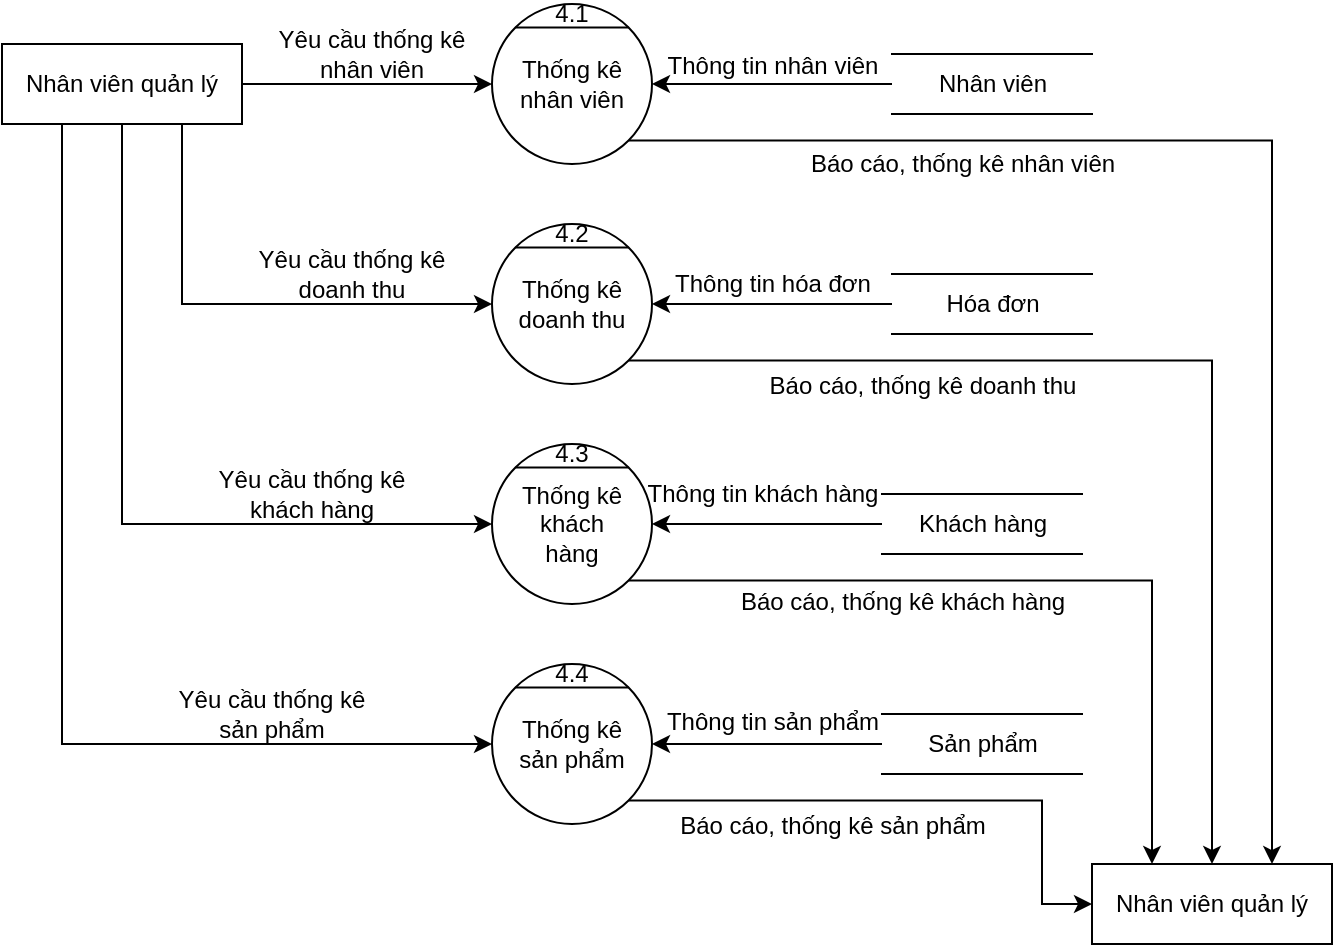 <mxfile version="20.6.2" type="device" pages="2"><diagram id="MKakf6a0jufoRHrlKpFg" name="(4.0) DFD_Level2"><mxGraphModel dx="2046" dy="1186" grid="1" gridSize="10" guides="1" tooltips="1" connect="1" arrows="1" fold="1" page="1" pageScale="1" pageWidth="850" pageHeight="1100" math="0" shadow="0"><root><mxCell id="0"/><mxCell id="1" parent="0"/><mxCell id="s8FZmRZI7eYVHc3JrAGL-25" style="edgeStyle=orthogonalEdgeStyle;rounded=0;orthogonalLoop=1;jettySize=auto;html=1;exitX=1;exitY=1;exitDx=0;exitDy=0;entryX=0.75;entryY=0;entryDx=0;entryDy=0;" parent="1" source="_Ij07bdVU9ppQO9U2j4d-1" target="s8FZmRZI7eYVHc3JrAGL-21" edge="1"><mxGeometry relative="1" as="geometry"/></mxCell><mxCell id="_Ij07bdVU9ppQO9U2j4d-1" value="" style="ellipse;whiteSpace=wrap;html=1;aspect=fixed;" parent="1" vertex="1"><mxGeometry x="345" y="410" width="80" height="80" as="geometry"/></mxCell><mxCell id="_Ij07bdVU9ppQO9U2j4d-2" value="" style="endArrow=none;html=1;rounded=0;exitX=0;exitY=0;exitDx=0;exitDy=0;entryX=1;entryY=0;entryDx=0;entryDy=0;" parent="1" source="_Ij07bdVU9ppQO9U2j4d-1" target="_Ij07bdVU9ppQO9U2j4d-1" edge="1"><mxGeometry width="50" height="50" relative="1" as="geometry"><mxPoint x="-33.284" y="431.716" as="sourcePoint"/><mxPoint x="23.284" y="431.716" as="targetPoint"/></mxGeometry></mxCell><mxCell id="_Ij07bdVU9ppQO9U2j4d-3" value="4.1" style="text;html=1;strokeColor=none;fillColor=none;align=center;verticalAlign=middle;whiteSpace=wrap;rounded=0;" parent="1" vertex="1"><mxGeometry x="375" y="410" width="20" height="10" as="geometry"/></mxCell><mxCell id="_Ij07bdVU9ppQO9U2j4d-4" value="Thống kê nhân viên" style="text;html=1;strokeColor=none;fillColor=none;align=center;verticalAlign=middle;whiteSpace=wrap;rounded=0;" parent="1" vertex="1"><mxGeometry x="355" y="435" width="60" height="30" as="geometry"/></mxCell><mxCell id="Dzcgf0srAx7zpXBM1H2P-6" style="edgeStyle=orthogonalEdgeStyle;rounded=0;orthogonalLoop=1;jettySize=auto;html=1;entryX=0;entryY=0.5;entryDx=0;entryDy=0;exitX=0.75;exitY=1;exitDx=0;exitDy=0;" parent="1" source="_Ij07bdVU9ppQO9U2j4d-5" target="Dzcgf0srAx7zpXBM1H2P-2" edge="1"><mxGeometry relative="1" as="geometry"><mxPoint x="160" y="490" as="sourcePoint"/><Array as="points"><mxPoint x="190" y="560"/></Array></mxGeometry></mxCell><mxCell id="s8FZmRZI7eYVHc3JrAGL-9" style="edgeStyle=orthogonalEdgeStyle;rounded=0;orthogonalLoop=1;jettySize=auto;html=1;exitX=0.5;exitY=1;exitDx=0;exitDy=0;entryX=0;entryY=0.5;entryDx=0;entryDy=0;" parent="1" source="_Ij07bdVU9ppQO9U2j4d-5" target="s8FZmRZI7eYVHc3JrAGL-5" edge="1"><mxGeometry relative="1" as="geometry"/></mxCell><mxCell id="s8FZmRZI7eYVHc3JrAGL-20" style="edgeStyle=orthogonalEdgeStyle;rounded=0;orthogonalLoop=1;jettySize=auto;html=1;exitX=0.25;exitY=1;exitDx=0;exitDy=0;entryX=0;entryY=0.5;entryDx=0;entryDy=0;" parent="1" source="_Ij07bdVU9ppQO9U2j4d-5" target="s8FZmRZI7eYVHc3JrAGL-11" edge="1"><mxGeometry relative="1" as="geometry"/></mxCell><mxCell id="_Ij07bdVU9ppQO9U2j4d-5" value="Nhân viên quản lý" style="rounded=0;whiteSpace=wrap;html=1;" parent="1" vertex="1"><mxGeometry x="100" y="430" width="120" height="40" as="geometry"/></mxCell><mxCell id="_Ij07bdVU9ppQO9U2j4d-22" value="" style="endArrow=classic;html=1;rounded=0;exitX=1;exitY=0.5;exitDx=0;exitDy=0;entryX=0;entryY=0.5;entryDx=0;entryDy=0;" parent="1" source="_Ij07bdVU9ppQO9U2j4d-5" target="_Ij07bdVU9ppQO9U2j4d-1" edge="1"><mxGeometry width="50" height="50" relative="1" as="geometry"><mxPoint x="490" y="520" as="sourcePoint"/><mxPoint x="540" y="470" as="targetPoint"/></mxGeometry></mxCell><mxCell id="_Ij07bdVU9ppQO9U2j4d-23" value="Yêu cầu thống kê nhân viên" style="text;html=1;strokeColor=none;fillColor=none;align=center;verticalAlign=middle;whiteSpace=wrap;rounded=0;" parent="1" vertex="1"><mxGeometry x="230" y="420" width="110" height="30" as="geometry"/></mxCell><mxCell id="_Ij07bdVU9ppQO9U2j4d-26" value="Sản phẩm" style="html=1;dashed=0;whitespace=wrap;shape=partialRectangle;right=0;left=0;" parent="1" vertex="1"><mxGeometry x="540" y="765" width="100" height="30" as="geometry"/></mxCell><mxCell id="_Ij07bdVU9ppQO9U2j4d-27" value="Hóa đơn" style="html=1;dashed=0;whitespace=wrap;shape=partialRectangle;right=0;left=0;" parent="1" vertex="1"><mxGeometry x="545" y="545" width="100" height="30" as="geometry"/></mxCell><mxCell id="_Ij07bdVU9ppQO9U2j4d-28" value="Nhân viên" style="html=1;dashed=0;whitespace=wrap;shape=partialRectangle;right=0;left=0;" parent="1" vertex="1"><mxGeometry x="545" y="435" width="100" height="30" as="geometry"/></mxCell><mxCell id="_Ij07bdVU9ppQO9U2j4d-29" value="Khách hàng" style="html=1;dashed=0;whitespace=wrap;shape=partialRectangle;right=0;left=0;" parent="1" vertex="1"><mxGeometry x="540" y="655" width="100" height="30" as="geometry"/></mxCell><mxCell id="_Ij07bdVU9ppQO9U2j4d-30" value="" style="endArrow=classic;html=1;rounded=0;exitX=0;exitY=0.5;exitDx=0;exitDy=0;entryX=1;entryY=0.5;entryDx=0;entryDy=0;" parent="1" source="_Ij07bdVU9ppQO9U2j4d-26" target="s8FZmRZI7eYVHc3JrAGL-11" edge="1"><mxGeometry width="50" height="50" relative="1" as="geometry"><mxPoint x="465" y="985" as="sourcePoint"/><mxPoint x="395" y="815" as="targetPoint"/></mxGeometry></mxCell><mxCell id="_Ij07bdVU9ppQO9U2j4d-31" value="" style="endArrow=classic;html=1;rounded=0;exitX=0;exitY=0.5;exitDx=0;exitDy=0;entryX=1;entryY=0.5;entryDx=0;entryDy=0;" parent="1" source="_Ij07bdVU9ppQO9U2j4d-27" target="Dzcgf0srAx7zpXBM1H2P-2" edge="1"><mxGeometry width="50" height="50" relative="1" as="geometry"><mxPoint x="345" y="688" as="sourcePoint"/><mxPoint x="425" y="558" as="targetPoint"/></mxGeometry></mxCell><mxCell id="_Ij07bdVU9ppQO9U2j4d-32" value="" style="endArrow=classic;html=1;rounded=0;exitX=0;exitY=0.5;exitDx=0;exitDy=0;entryX=1;entryY=0.5;entryDx=0;entryDy=0;" parent="1" source="_Ij07bdVU9ppQO9U2j4d-28" target="_Ij07bdVU9ppQO9U2j4d-1" edge="1"><mxGeometry width="50" height="50" relative="1" as="geometry"><mxPoint x="400" y="520" as="sourcePoint"/><mxPoint x="450" y="470" as="targetPoint"/></mxGeometry></mxCell><mxCell id="_Ij07bdVU9ppQO9U2j4d-33" value="" style="endArrow=classic;html=1;rounded=0;exitX=0;exitY=0.5;exitDx=0;exitDy=0;entryX=1;entryY=0.5;entryDx=0;entryDy=0;" parent="1" source="_Ij07bdVU9ppQO9U2j4d-29" target="s8FZmRZI7eYVHc3JrAGL-5" edge="1"><mxGeometry width="50" height="50" relative="1" as="geometry"><mxPoint x="450" y="690" as="sourcePoint"/><mxPoint x="550" y="710" as="targetPoint"/></mxGeometry></mxCell><mxCell id="_Ij07bdVU9ppQO9U2j4d-34" value="Thông tin sản phẩm" style="text;html=1;align=center;verticalAlign=middle;resizable=0;points=[];autosize=1;strokeColor=none;fillColor=none;rotation=0;" parent="1" vertex="1"><mxGeometry x="420" y="754" width="130" height="30" as="geometry"/></mxCell><mxCell id="_Ij07bdVU9ppQO9U2j4d-35" value="Thông tin hóa đơn" style="text;html=1;align=center;verticalAlign=middle;resizable=0;points=[];autosize=1;strokeColor=none;fillColor=none;rotation=0;" parent="1" vertex="1"><mxGeometry x="425" y="535" width="120" height="30" as="geometry"/></mxCell><mxCell id="_Ij07bdVU9ppQO9U2j4d-36" value="Thông tin nhân viên" style="text;html=1;align=center;verticalAlign=middle;resizable=0;points=[];autosize=1;strokeColor=none;fillColor=none;rotation=0;" parent="1" vertex="1"><mxGeometry x="420" y="426" width="130" height="30" as="geometry"/></mxCell><mxCell id="_Ij07bdVU9ppQO9U2j4d-37" value="Thông tin khách hàng" style="text;html=1;align=center;verticalAlign=middle;resizable=0;points=[];autosize=1;strokeColor=none;fillColor=none;rotation=0;" parent="1" vertex="1"><mxGeometry x="410" y="640" width="140" height="30" as="geometry"/></mxCell><mxCell id="s8FZmRZI7eYVHc3JrAGL-24" style="edgeStyle=orthogonalEdgeStyle;rounded=0;orthogonalLoop=1;jettySize=auto;html=1;exitX=1;exitY=1;exitDx=0;exitDy=0;entryX=0.5;entryY=0;entryDx=0;entryDy=0;" parent="1" source="Dzcgf0srAx7zpXBM1H2P-2" target="s8FZmRZI7eYVHc3JrAGL-21" edge="1"><mxGeometry relative="1" as="geometry"/></mxCell><mxCell id="Dzcgf0srAx7zpXBM1H2P-2" value="" style="ellipse;whiteSpace=wrap;html=1;aspect=fixed;" parent="1" vertex="1"><mxGeometry x="345" y="520" width="80" height="80" as="geometry"/></mxCell><mxCell id="Dzcgf0srAx7zpXBM1H2P-3" value="" style="endArrow=none;html=1;rounded=0;exitX=0;exitY=0;exitDx=0;exitDy=0;entryX=1;entryY=0;entryDx=0;entryDy=0;" parent="1" source="Dzcgf0srAx7zpXBM1H2P-2" target="Dzcgf0srAx7zpXBM1H2P-2" edge="1"><mxGeometry width="50" height="50" relative="1" as="geometry"><mxPoint x="-33.284" y="541.716" as="sourcePoint"/><mxPoint x="23.284" y="541.716" as="targetPoint"/></mxGeometry></mxCell><mxCell id="Dzcgf0srAx7zpXBM1H2P-4" value="4.2" style="text;html=1;strokeColor=none;fillColor=none;align=center;verticalAlign=middle;whiteSpace=wrap;rounded=0;" parent="1" vertex="1"><mxGeometry x="375" y="520" width="20" height="10" as="geometry"/></mxCell><mxCell id="Dzcgf0srAx7zpXBM1H2P-5" value="Thống kê doanh thu" style="text;html=1;strokeColor=none;fillColor=none;align=center;verticalAlign=middle;whiteSpace=wrap;rounded=0;" parent="1" vertex="1"><mxGeometry x="355" y="545" width="60" height="30" as="geometry"/></mxCell><mxCell id="Dzcgf0srAx7zpXBM1H2P-7" value="Yêu cầu thống kê doanh thu" style="text;html=1;strokeColor=none;fillColor=none;align=center;verticalAlign=middle;whiteSpace=wrap;rounded=0;" parent="1" vertex="1"><mxGeometry x="220" y="530" width="110" height="30" as="geometry"/></mxCell><mxCell id="s8FZmRZI7eYVHc3JrAGL-23" style="edgeStyle=orthogonalEdgeStyle;rounded=0;orthogonalLoop=1;jettySize=auto;html=1;exitX=1;exitY=1;exitDx=0;exitDy=0;entryX=0.25;entryY=0;entryDx=0;entryDy=0;" parent="1" source="s8FZmRZI7eYVHc3JrAGL-5" target="s8FZmRZI7eYVHc3JrAGL-21" edge="1"><mxGeometry relative="1" as="geometry"/></mxCell><mxCell id="s8FZmRZI7eYVHc3JrAGL-5" value="" style="ellipse;whiteSpace=wrap;html=1;aspect=fixed;" parent="1" vertex="1"><mxGeometry x="345" y="630" width="80" height="80" as="geometry"/></mxCell><mxCell id="s8FZmRZI7eYVHc3JrAGL-6" value="" style="endArrow=none;html=1;rounded=0;exitX=0;exitY=0;exitDx=0;exitDy=0;entryX=1;entryY=0;entryDx=0;entryDy=0;" parent="1" source="s8FZmRZI7eYVHc3JrAGL-5" target="s8FZmRZI7eYVHc3JrAGL-5" edge="1"><mxGeometry width="50" height="50" relative="1" as="geometry"><mxPoint x="-33.284" y="651.716" as="sourcePoint"/><mxPoint x="23.284" y="651.716" as="targetPoint"/></mxGeometry></mxCell><mxCell id="s8FZmRZI7eYVHc3JrAGL-7" value="4.3" style="text;html=1;strokeColor=none;fillColor=none;align=center;verticalAlign=middle;whiteSpace=wrap;rounded=0;" parent="1" vertex="1"><mxGeometry x="375" y="630" width="20" height="10" as="geometry"/></mxCell><mxCell id="s8FZmRZI7eYVHc3JrAGL-8" value="Thống kê khách hàng" style="text;html=1;strokeColor=none;fillColor=none;align=center;verticalAlign=middle;whiteSpace=wrap;rounded=0;" parent="1" vertex="1"><mxGeometry x="355" y="655" width="60" height="30" as="geometry"/></mxCell><mxCell id="s8FZmRZI7eYVHc3JrAGL-10" value="Yêu cầu thống kê khách hàng" style="text;html=1;strokeColor=none;fillColor=none;align=center;verticalAlign=middle;whiteSpace=wrap;rounded=0;" parent="1" vertex="1"><mxGeometry x="200" y="640" width="110" height="30" as="geometry"/></mxCell><mxCell id="s8FZmRZI7eYVHc3JrAGL-22" style="edgeStyle=orthogonalEdgeStyle;rounded=0;orthogonalLoop=1;jettySize=auto;html=1;exitX=1;exitY=1;exitDx=0;exitDy=0;entryX=0;entryY=0.5;entryDx=0;entryDy=0;" parent="1" source="s8FZmRZI7eYVHc3JrAGL-11" target="s8FZmRZI7eYVHc3JrAGL-21" edge="1"><mxGeometry relative="1" as="geometry"><mxPoint x="620" y="850" as="targetPoint"/><Array as="points"><mxPoint x="620" y="808"/><mxPoint x="620" y="860"/></Array></mxGeometry></mxCell><mxCell id="s8FZmRZI7eYVHc3JrAGL-11" value="" style="ellipse;whiteSpace=wrap;html=1;aspect=fixed;" parent="1" vertex="1"><mxGeometry x="345" y="740" width="80" height="80" as="geometry"/></mxCell><mxCell id="s8FZmRZI7eYVHc3JrAGL-12" value="" style="endArrow=none;html=1;rounded=0;exitX=0;exitY=0;exitDx=0;exitDy=0;entryX=1;entryY=0;entryDx=0;entryDy=0;" parent="1" source="s8FZmRZI7eYVHc3JrAGL-11" target="s8FZmRZI7eYVHc3JrAGL-11" edge="1"><mxGeometry width="50" height="50" relative="1" as="geometry"><mxPoint x="-33.284" y="761.716" as="sourcePoint"/><mxPoint x="23.284" y="761.716" as="targetPoint"/></mxGeometry></mxCell><mxCell id="s8FZmRZI7eYVHc3JrAGL-13" value="4.4" style="text;html=1;strokeColor=none;fillColor=none;align=center;verticalAlign=middle;whiteSpace=wrap;rounded=0;" parent="1" vertex="1"><mxGeometry x="375" y="740" width="20" height="10" as="geometry"/></mxCell><mxCell id="s8FZmRZI7eYVHc3JrAGL-14" value="Thống kê sản phẩm" style="text;html=1;strokeColor=none;fillColor=none;align=center;verticalAlign=middle;whiteSpace=wrap;rounded=0;" parent="1" vertex="1"><mxGeometry x="355" y="765" width="60" height="30" as="geometry"/></mxCell><mxCell id="s8FZmRZI7eYVHc3JrAGL-16" value="Yêu cầu thống kê sản phẩm" style="text;html=1;strokeColor=none;fillColor=none;align=center;verticalAlign=middle;whiteSpace=wrap;rounded=0;" parent="1" vertex="1"><mxGeometry x="180" y="750" width="110" height="30" as="geometry"/></mxCell><mxCell id="s8FZmRZI7eYVHc3JrAGL-21" value="Nhân viên quản lý" style="rounded=0;whiteSpace=wrap;html=1;" parent="1" vertex="1"><mxGeometry x="645" y="840" width="120" height="40" as="geometry"/></mxCell><mxCell id="s8FZmRZI7eYVHc3JrAGL-26" value="Báo cáo, thống kê nhân viên" style="text;html=1;align=center;verticalAlign=middle;resizable=0;points=[];autosize=1;strokeColor=none;fillColor=none;" parent="1" vertex="1"><mxGeometry x="490" y="475" width="180" height="30" as="geometry"/></mxCell><mxCell id="s8FZmRZI7eYVHc3JrAGL-27" value="Báo cáo, thống kê doanh thu" style="text;html=1;align=center;verticalAlign=middle;resizable=0;points=[];autosize=1;strokeColor=none;fillColor=none;" parent="1" vertex="1"><mxGeometry x="470" y="586" width="180" height="30" as="geometry"/></mxCell><mxCell id="s8FZmRZI7eYVHc3JrAGL-28" value="Báo cáo, thống kê khách hàng" style="text;html=1;align=center;verticalAlign=middle;resizable=0;points=[];autosize=1;strokeColor=none;fillColor=none;" parent="1" vertex="1"><mxGeometry x="455" y="694" width="190" height="30" as="geometry"/></mxCell><mxCell id="s8FZmRZI7eYVHc3JrAGL-29" value="Báo cáo, thống kê sản phẩm" style="text;html=1;align=center;verticalAlign=middle;resizable=0;points=[];autosize=1;strokeColor=none;fillColor=none;" parent="1" vertex="1"><mxGeometry x="425" y="806" width="180" height="30" as="geometry"/></mxCell></root></mxGraphModel></diagram><diagram id="1oFcYQe6GGy2LcUohZqC" name="ERD"><mxGraphModel dx="2896" dy="1186" grid="1" gridSize="10" guides="1" tooltips="1" connect="1" arrows="1" fold="1" page="1" pageScale="1" pageWidth="850" pageHeight="1100" math="0" shadow="0"><root><mxCell id="0"/><mxCell id="1" parent="0"/><mxCell id="KN56Alz5Ok3Bf3-LG2P3-1" value="Khách hàng" style="whiteSpace=wrap;html=1;align=center;" parent="1" vertex="1"><mxGeometry x="140" y="320" width="100" height="40" as="geometry"/></mxCell><mxCell id="KN56Alz5Ok3Bf3-LG2P3-2" value="Phiếu chi" style="whiteSpace=wrap;html=1;align=center;" parent="1" vertex="1"><mxGeometry x="870" y="320" width="100" height="40" as="geometry"/></mxCell><mxCell id="KN56Alz5Ok3Bf3-LG2P3-3" value="Nhóm hàng" style="whiteSpace=wrap;html=1;align=center;" parent="1" vertex="1"><mxGeometry x="505" y="1045" width="100" height="40" as="geometry"/></mxCell><mxCell id="KN56Alz5Ok3Bf3-LG2P3-4" value="Nhà cung cấp" style="whiteSpace=wrap;html=1;align=center;" parent="1" vertex="1"><mxGeometry x="1090" y="320" width="100" height="40" as="geometry"/></mxCell><mxCell id="KN56Alz5Ok3Bf3-LG2P3-5" value="Hàng hóa" style="whiteSpace=wrap;html=1;align=center;" parent="1" vertex="1"><mxGeometry x="505" y="815" width="100" height="40" as="geometry"/></mxCell><mxCell id="KN56Alz5Ok3Bf3-LG2P3-6" value="Nhân viên" style="whiteSpace=wrap;html=1;align=center;" parent="1" vertex="1"><mxGeometry x="505" y="540" width="100" height="40" as="geometry"/></mxCell><mxCell id="KN56Alz5Ok3Bf3-LG2P3-8" value="Tài khoản" style="whiteSpace=wrap;html=1;align=center;" parent="1" vertex="1"><mxGeometry x="505" y="320" width="100" height="40" as="geometry"/></mxCell><mxCell id="KN56Alz5Ok3Bf3-LG2P3-12" value="Phiếp nhập" style="whiteSpace=wrap;html=1;align=center;" parent="1" vertex="1"><mxGeometry x="870" y="540" width="100" height="40" as="geometry"/></mxCell><mxCell id="KN56Alz5Ok3Bf3-LG2P3-13" value="Hóa đơn" style="whiteSpace=wrap;html=1;align=center;" parent="1" vertex="1"><mxGeometry x="140" y="540" width="100" height="40" as="geometry"/></mxCell><mxCell id="taErwmW8a6_WanBdvsJV-8" style="orthogonalLoop=1;jettySize=auto;html=1;exitX=1;exitY=0.5;exitDx=0;exitDy=0;entryX=0;entryY=0.75;entryDx=0;entryDy=0;endArrow=none;endFill=0;" parent="1" source="KN56Alz5Ok3Bf3-LG2P3-16" target="KN56Alz5Ok3Bf3-LG2P3-1" edge="1"><mxGeometry relative="1" as="geometry"/></mxCell><mxCell id="KN56Alz5Ok3Bf3-LG2P3-16" value="MaKH" style="ellipse;whiteSpace=wrap;html=1;align=center;fontStyle=4;" parent="1" vertex="1"><mxGeometry x="-50" y="350" width="100" height="40" as="geometry"/></mxCell><mxCell id="KN56Alz5Ok3Bf3-LG2P3-17" value="TenDangNhap" style="ellipse;whiteSpace=wrap;html=1;align=center;fontStyle=4;" parent="1" vertex="1"><mxGeometry x="360" y="240" width="100" height="40" as="geometry"/></mxCell><mxCell id="KN56Alz5Ok3Bf3-LG2P3-18" value="MaNCC" style="ellipse;whiteSpace=wrap;html=1;align=center;fontStyle=4;" parent="1" vertex="1"><mxGeometry x="1030" y="210" width="100" height="40" as="geometry"/></mxCell><mxCell id="KN56Alz5Ok3Bf3-LG2P3-19" value="MaNV" style="ellipse;whiteSpace=wrap;html=1;align=center;fontStyle=4;" parent="1" vertex="1"><mxGeometry x="420" y="454" width="100" height="40" as="geometry"/></mxCell><mxCell id="KN56Alz5Ok3Bf3-LG2P3-20" value="SoHD" style="ellipse;whiteSpace=wrap;html=1;align=center;fontStyle=4;" parent="1" vertex="1"><mxGeometry x="-60" y="580" width="100" height="40" as="geometry"/></mxCell><mxCell id="KN56Alz5Ok3Bf3-LG2P3-21" value="MaHH" style="ellipse;whiteSpace=wrap;html=1;align=center;fontStyle=4;" parent="1" vertex="1"><mxGeometry x="440" y="725" width="100" height="40" as="geometry"/></mxCell><mxCell id="KN56Alz5Ok3Bf3-LG2P3-22" value="SoPC" style="ellipse;whiteSpace=wrap;html=1;align=center;fontStyle=4;" parent="1" vertex="1"><mxGeometry x="990" y="270" width="100" height="40" as="geometry"/></mxCell><mxCell id="KN56Alz5Ok3Bf3-LG2P3-23" value="SoPN" style="ellipse;whiteSpace=wrap;html=1;align=center;fontStyle=4;" parent="1" vertex="1"><mxGeometry x="980" y="470" width="100" height="40" as="geometry"/></mxCell><mxCell id="KN56Alz5Ok3Bf3-LG2P3-24" value="MaNH" style="ellipse;whiteSpace=wrap;html=1;align=center;fontStyle=4;" parent="1" vertex="1"><mxGeometry x="400" y="1125" width="100" height="40" as="geometry"/></mxCell><mxCell id="taErwmW8a6_WanBdvsJV-9" style="orthogonalLoop=1;jettySize=auto;html=1;exitX=1;exitY=0.5;exitDx=0;exitDy=0;entryX=0;entryY=0.5;entryDx=0;entryDy=0;endArrow=none;endFill=0;" parent="1" source="taErwmW8a6_WanBdvsJV-1" target="KN56Alz5Ok3Bf3-LG2P3-1" edge="1"><mxGeometry relative="1" as="geometry"/></mxCell><mxCell id="taErwmW8a6_WanBdvsJV-1" value="TenKH" style="ellipse;whiteSpace=wrap;html=1;align=center;" parent="1" vertex="1"><mxGeometry x="-50" y="290" width="100" height="40" as="geometry"/></mxCell><mxCell id="taErwmW8a6_WanBdvsJV-2" value="GioiTinh" style="ellipse;whiteSpace=wrap;html=1;align=center;" parent="1" vertex="1"><mxGeometry x="-50" y="240" width="100" height="40" as="geometry"/></mxCell><mxCell id="taErwmW8a6_WanBdvsJV-3" value="DiaChi" style="ellipse;whiteSpace=wrap;html=1;align=center;" parent="1" vertex="1"><mxGeometry x="5" y="190" width="100" height="40" as="geometry"/></mxCell><mxCell id="taErwmW8a6_WanBdvsJV-4" value="TichDiem" style="ellipse;whiteSpace=wrap;html=1;align=center;" parent="1" vertex="1"><mxGeometry x="205" y="190" width="100" height="40" as="geometry"/></mxCell><mxCell id="taErwmW8a6_WanBdvsJV-5" value="SDT" style="ellipse;whiteSpace=wrap;html=1;align=center;" parent="1" vertex="1"><mxGeometry x="105" y="170" width="100" height="40" as="geometry"/></mxCell><mxCell id="taErwmW8a6_WanBdvsJV-6" value="TrangThai" style="ellipse;whiteSpace=wrap;html=1;align=center;" parent="1" vertex="1"><mxGeometry x="250" y="240" width="100" height="40" as="geometry"/></mxCell><mxCell id="taErwmW8a6_WanBdvsJV-10" style="orthogonalLoop=1;jettySize=auto;html=1;exitX=1;exitY=1;exitDx=0;exitDy=0;entryX=0;entryY=0;entryDx=0;entryDy=0;endArrow=none;endFill=0;rounded=0;" parent="1" source="taErwmW8a6_WanBdvsJV-3" target="KN56Alz5Ok3Bf3-LG2P3-1" edge="1"><mxGeometry relative="1" as="geometry"><mxPoint x="10" y="380" as="sourcePoint"/><mxPoint x="150" y="360" as="targetPoint"/></mxGeometry></mxCell><mxCell id="taErwmW8a6_WanBdvsJV-11" style="orthogonalLoop=1;jettySize=auto;html=1;exitX=1;exitY=0.5;exitDx=0;exitDy=0;entryX=0;entryY=0.25;entryDx=0;entryDy=0;endArrow=none;endFill=0;" parent="1" source="taErwmW8a6_WanBdvsJV-2" target="KN56Alz5Ok3Bf3-LG2P3-1" edge="1"><mxGeometry relative="1" as="geometry"><mxPoint x="80" y="260" as="sourcePoint"/><mxPoint x="220" y="240" as="targetPoint"/></mxGeometry></mxCell><mxCell id="taErwmW8a6_WanBdvsJV-12" style="orthogonalLoop=1;jettySize=auto;html=1;exitX=0;exitY=1;exitDx=0;exitDy=0;entryX=0.75;entryY=0;entryDx=0;entryDy=0;endArrow=none;endFill=0;rounded=0;" parent="1" source="taErwmW8a6_WanBdvsJV-6" target="KN56Alz5Ok3Bf3-LG2P3-1" edge="1"><mxGeometry relative="1" as="geometry"><mxPoint x="240" y="204" as="sourcePoint"/><mxPoint x="345" y="360" as="targetPoint"/></mxGeometry></mxCell><mxCell id="taErwmW8a6_WanBdvsJV-13" style="orthogonalLoop=1;jettySize=auto;html=1;exitX=0;exitY=1;exitDx=0;exitDy=0;entryX=0.5;entryY=0;entryDx=0;entryDy=0;endArrow=none;endFill=0;rounded=0;" parent="1" source="taErwmW8a6_WanBdvsJV-4" target="KN56Alz5Ok3Bf3-LG2P3-1" edge="1"><mxGeometry relative="1" as="geometry"><mxPoint x="190" y="190" as="sourcePoint"/><mxPoint x="295" y="346" as="targetPoint"/></mxGeometry></mxCell><mxCell id="taErwmW8a6_WanBdvsJV-14" style="orthogonalLoop=1;jettySize=auto;html=1;entryX=0.25;entryY=0;entryDx=0;entryDy=0;endArrow=none;endFill=0;rounded=0;exitX=0.5;exitY=1;exitDx=0;exitDy=0;" parent="1" source="taErwmW8a6_WanBdvsJV-5" target="KN56Alz5Ok3Bf3-LG2P3-1" edge="1"><mxGeometry relative="1" as="geometry"><mxPoint x="160" y="180" as="sourcePoint"/><mxPoint x="260" y="346" as="targetPoint"/></mxGeometry></mxCell><mxCell id="taErwmW8a6_WanBdvsJV-15" value="NgayHD" style="ellipse;whiteSpace=wrap;html=1;align=center;" parent="1" vertex="1"><mxGeometry x="-60" y="520" width="100" height="40" as="geometry"/></mxCell><mxCell id="taErwmW8a6_WanBdvsJV-16" value="ThanhTien" style="ellipse;whiteSpace=wrap;html=1;align=center;" parent="1" vertex="1"><mxGeometry x="-60" y="460" width="100" height="40" as="geometry"/></mxCell><mxCell id="taErwmW8a6_WanBdvsJV-17" value="GiamGia" style="ellipse;whiteSpace=wrap;html=1;align=center;" parent="1" vertex="1"><mxGeometry x="-60" y="640" width="100" height="40" as="geometry"/></mxCell><mxCell id="taErwmW8a6_WanBdvsJV-18" style="orthogonalLoop=1;jettySize=auto;html=1;exitX=1;exitY=0.5;exitDx=0;exitDy=0;entryX=0;entryY=0.25;entryDx=0;entryDy=0;endArrow=none;endFill=0;" parent="1" source="taErwmW8a6_WanBdvsJV-16" target="KN56Alz5Ok3Bf3-LG2P3-13" edge="1"><mxGeometry relative="1" as="geometry"><mxPoint x="20" y="470" as="sourcePoint"/><mxPoint x="160" y="470" as="targetPoint"/></mxGeometry></mxCell><mxCell id="taErwmW8a6_WanBdvsJV-19" style="orthogonalLoop=1;jettySize=auto;html=1;exitX=1;exitY=0.5;exitDx=0;exitDy=0;entryX=0;entryY=0.5;entryDx=0;entryDy=0;endArrow=none;endFill=0;" parent="1" source="taErwmW8a6_WanBdvsJV-15" target="KN56Alz5Ok3Bf3-LG2P3-13" edge="1"><mxGeometry relative="1" as="geometry"><mxPoint x="20" y="420" as="sourcePoint"/><mxPoint x="160" y="420" as="targetPoint"/></mxGeometry></mxCell><mxCell id="taErwmW8a6_WanBdvsJV-20" style="orthogonalLoop=1;jettySize=auto;html=1;exitX=1.001;exitY=0.375;exitDx=0;exitDy=0;entryX=0;entryY=0.75;entryDx=0;entryDy=0;endArrow=none;endFill=0;exitPerimeter=0;" parent="1" source="KN56Alz5Ok3Bf3-LG2P3-20" target="KN56Alz5Ok3Bf3-LG2P3-13" edge="1"><mxGeometry relative="1" as="geometry"><mxPoint x="50" y="479.71" as="sourcePoint"/><mxPoint x="190" y="479.71" as="targetPoint"/></mxGeometry></mxCell><mxCell id="taErwmW8a6_WanBdvsJV-21" style="orthogonalLoop=1;jettySize=auto;html=1;exitX=1;exitY=0.5;exitDx=0;exitDy=0;entryX=0;entryY=1;entryDx=0;entryDy=0;endArrow=none;endFill=0;" parent="1" source="taErwmW8a6_WanBdvsJV-17" target="KN56Alz5Ok3Bf3-LG2P3-13" edge="1"><mxGeometry relative="1" as="geometry"><mxPoint x="30" y="659.71" as="sourcePoint"/><mxPoint x="170" y="659.71" as="targetPoint"/></mxGeometry></mxCell><mxCell id="taErwmW8a6_WanBdvsJV-22" style="orthogonalLoop=1;jettySize=auto;html=1;entryX=1;entryY=0.5;entryDx=0;entryDy=0;endArrow=none;endFill=0;exitX=0;exitY=0;exitDx=0;exitDy=0;" parent="1" source="DWInkC8RnsEZvBNz48Kd-16" target="taErwmW8a6_WanBdvsJV-24" edge="1"><mxGeometry relative="1" as="geometry"><mxPoint x="130" y="825" as="sourcePoint"/><mxPoint x="170" y="715" as="targetPoint"/></mxGeometry></mxCell><mxCell id="taErwmW8a6_WanBdvsJV-23" style="orthogonalLoop=1;jettySize=auto;html=1;exitX=0;exitY=1;exitDx=0;exitDy=0;entryX=1;entryY=0.5;entryDx=0;entryDy=0;endArrow=none;endFill=0;" parent="1" source="DWInkC8RnsEZvBNz48Kd-16" target="taErwmW8a6_WanBdvsJV-25" edge="1"><mxGeometry relative="1" as="geometry"><mxPoint x="130" y="845" as="sourcePoint"/><mxPoint x="210" y="855" as="targetPoint"/></mxGeometry></mxCell><mxCell id="taErwmW8a6_WanBdvsJV-24" value="SoLuong" style="ellipse;whiteSpace=wrap;html=1;align=center;" parent="1" vertex="1"><mxGeometry x="-30" y="765" width="100" height="40" as="geometry"/></mxCell><mxCell id="taErwmW8a6_WanBdvsJV-25" value="DonGia" style="ellipse;whiteSpace=wrap;html=1;align=center;fontStyle=0;" parent="1" vertex="1"><mxGeometry x="-30" y="885" width="100" height="40" as="geometry"/></mxCell><mxCell id="taErwmW8a6_WanBdvsJV-26" value="TenHH" style="ellipse;whiteSpace=wrap;html=1;align=center;" parent="1" vertex="1"><mxGeometry x="340" y="750" width="100" height="40" as="geometry"/></mxCell><mxCell id="taErwmW8a6_WanBdvsJV-27" value="SoLuongCon" style="ellipse;whiteSpace=wrap;html=1;align=center;" parent="1" vertex="1"><mxGeometry x="630" y="855" width="100" height="40" as="geometry"/></mxCell><mxCell id="taErwmW8a6_WanBdvsJV-28" value="DVT" style="ellipse;whiteSpace=wrap;html=1;align=center;" parent="1" vertex="1"><mxGeometry x="550" y="725" width="100" height="40" as="geometry"/></mxCell><mxCell id="taErwmW8a6_WanBdvsJV-29" value="GiaBan" style="ellipse;whiteSpace=wrap;html=1;align=center;" parent="1" vertex="1"><mxGeometry x="590" y="895" width="100" height="40" as="geometry"/></mxCell><mxCell id="taErwmW8a6_WanBdvsJV-30" value="GiaNhap" style="ellipse;whiteSpace=wrap;html=1;align=center;" parent="1" vertex="1"><mxGeometry x="410" y="895" width="100" height="40" as="geometry"/></mxCell><mxCell id="taErwmW8a6_WanBdvsJV-31" value="HinhAnh" style="ellipse;whiteSpace=wrap;html=1;align=center;" parent="1" vertex="1"><mxGeometry x="360" y="855" width="100" height="40" as="geometry"/></mxCell><mxCell id="taErwmW8a6_WanBdvsJV-34" value="TrangThai" style="ellipse;whiteSpace=wrap;html=1;align=center;" parent="1" vertex="1"><mxGeometry x="650" y="750" width="100" height="40" as="geometry"/></mxCell><mxCell id="taErwmW8a6_WanBdvsJV-36" style="orthogonalLoop=1;jettySize=auto;html=1;exitX=1;exitY=1;exitDx=0;exitDy=0;entryX=0;entryY=0;entryDx=0;entryDy=0;endArrow=none;endFill=0;" parent="1" source="KN56Alz5Ok3Bf3-LG2P3-5" target="taErwmW8a6_WanBdvsJV-27" edge="1"><mxGeometry relative="1" as="geometry"><mxPoint x="825" y="825" as="sourcePoint"/><mxPoint x="685" y="855" as="targetPoint"/></mxGeometry></mxCell><mxCell id="taErwmW8a6_WanBdvsJV-37" style="orthogonalLoop=1;jettySize=auto;html=1;exitX=0.75;exitY=1;exitDx=0;exitDy=0;entryX=0.259;entryY=0.06;entryDx=0;entryDy=0;endArrow=none;endFill=0;entryPerimeter=0;" parent="1" source="KN56Alz5Ok3Bf3-LG2P3-5" target="taErwmW8a6_WanBdvsJV-29" edge="1"><mxGeometry relative="1" as="geometry"><mxPoint x="820" y="860" as="sourcePoint"/><mxPoint x="680" y="890" as="targetPoint"/></mxGeometry></mxCell><mxCell id="taErwmW8a6_WanBdvsJV-38" style="orthogonalLoop=1;jettySize=auto;html=1;exitX=0.25;exitY=1;exitDx=0;exitDy=0;entryX=0.726;entryY=0.057;entryDx=0;entryDy=0;endArrow=none;endFill=0;entryPerimeter=0;" parent="1" source="KN56Alz5Ok3Bf3-LG2P3-5" target="taErwmW8a6_WanBdvsJV-30" edge="1"><mxGeometry relative="1" as="geometry"><mxPoint x="770" y="875" as="sourcePoint"/><mxPoint x="630" y="905" as="targetPoint"/></mxGeometry></mxCell><mxCell id="taErwmW8a6_WanBdvsJV-39" style="orthogonalLoop=1;jettySize=auto;html=1;exitX=0;exitY=1;exitDx=0;exitDy=0;entryX=1;entryY=0;entryDx=0;entryDy=0;endArrow=none;endFill=0;" parent="1" source="KN56Alz5Ok3Bf3-LG2P3-5" target="taErwmW8a6_WanBdvsJV-31" edge="1"><mxGeometry relative="1" as="geometry"><mxPoint x="620" y="915" as="sourcePoint"/><mxPoint x="440" y="1035" as="targetPoint"/></mxGeometry></mxCell><mxCell id="taErwmW8a6_WanBdvsJV-40" style="orthogonalLoop=1;jettySize=auto;html=1;exitX=0;exitY=0;exitDx=0;exitDy=0;endArrow=none;endFill=0;entryX=1;entryY=1;entryDx=0;entryDy=0;" parent="1" source="KN56Alz5Ok3Bf3-LG2P3-5" target="taErwmW8a6_WanBdvsJV-26" edge="1"><mxGeometry relative="1" as="geometry"><mxPoint x="605" y="935" as="sourcePoint"/><mxPoint x="450" y="780" as="targetPoint"/></mxGeometry></mxCell><mxCell id="taErwmW8a6_WanBdvsJV-41" style="orthogonalLoop=1;jettySize=auto;html=1;exitX=0.5;exitY=1;exitDx=0;exitDy=0;entryX=0.25;entryY=0;entryDx=0;entryDy=0;endArrow=none;endFill=0;" parent="1" source="KN56Alz5Ok3Bf3-LG2P3-21" target="KN56Alz5Ok3Bf3-LG2P3-5" edge="1"><mxGeometry relative="1" as="geometry"><mxPoint x="340" y="935.0" as="sourcePoint"/><mxPoint x="140" y="935" as="targetPoint"/></mxGeometry></mxCell><mxCell id="taErwmW8a6_WanBdvsJV-42" style="orthogonalLoop=1;jettySize=auto;html=1;exitX=1;exitY=0;exitDx=0;exitDy=0;entryX=0;entryY=1;entryDx=0;entryDy=0;endArrow=none;endFill=0;" parent="1" source="KN56Alz5Ok3Bf3-LG2P3-5" target="taErwmW8a6_WanBdvsJV-34" edge="1"><mxGeometry relative="1" as="geometry"><mxPoint x="930" y="945" as="sourcePoint"/><mxPoint x="770" y="895.0" as="targetPoint"/></mxGeometry></mxCell><mxCell id="taErwmW8a6_WanBdvsJV-44" style="orthogonalLoop=1;jettySize=auto;html=1;exitX=0.75;exitY=0;exitDx=0;exitDy=0;entryX=0.5;entryY=1;entryDx=0;entryDy=0;endArrow=none;endFill=0;" parent="1" source="KN56Alz5Ok3Bf3-LG2P3-5" target="taErwmW8a6_WanBdvsJV-28" edge="1"><mxGeometry relative="1" as="geometry"><mxPoint x="690" y="725" as="sourcePoint"/><mxPoint x="790" y="861" as="targetPoint"/></mxGeometry></mxCell><mxCell id="taErwmW8a6_WanBdvsJV-47" value="TrangThai" style="ellipse;whiteSpace=wrap;html=1;align=center;" parent="1" vertex="1"><mxGeometry x="610" y="1125" width="100" height="40" as="geometry"/></mxCell><mxCell id="taErwmW8a6_WanBdvsJV-48" value="TenNH" style="ellipse;whiteSpace=wrap;html=1;align=center;" parent="1" vertex="1"><mxGeometry x="505" y="1135" width="100" height="40" as="geometry"/></mxCell><mxCell id="taErwmW8a6_WanBdvsJV-51" style="orthogonalLoop=1;jettySize=auto;html=1;exitX=0.82;exitY=0;exitDx=0;exitDy=0;entryX=0.5;entryY=1;entryDx=0;entryDy=0;endArrow=none;endFill=0;exitPerimeter=0;" parent="1" source="KN56Alz5Ok3Bf3-LG2P3-6" target="DWInkC8RnsEZvBNz48Kd-5" edge="1"><mxGeometry relative="1" as="geometry"><mxPoint x="585" y="520" as="sourcePoint"/><mxPoint x="750" y="580" as="targetPoint"/></mxGeometry></mxCell><mxCell id="taErwmW8a6_WanBdvsJV-52" style="orthogonalLoop=1;jettySize=auto;html=1;exitX=0;exitY=0;exitDx=0;exitDy=0;entryX=0.75;entryY=1;entryDx=0;entryDy=0;endArrow=none;endFill=0;" parent="1" source="taErwmW8a6_WanBdvsJV-47" target="KN56Alz5Ok3Bf3-LG2P3-3" edge="1"><mxGeometry relative="1" as="geometry"><mxPoint x="702.5" y="1135" as="sourcePoint"/><mxPoint x="867.5" y="1195" as="targetPoint"/></mxGeometry></mxCell><mxCell id="taErwmW8a6_WanBdvsJV-53" style="orthogonalLoop=1;jettySize=auto;html=1;entryX=0.25;entryY=1;entryDx=0;entryDy=0;endArrow=none;endFill=0;exitX=1;exitY=0;exitDx=0;exitDy=0;" parent="1" source="KN56Alz5Ok3Bf3-LG2P3-24" target="KN56Alz5Ok3Bf3-LG2P3-3" edge="1"><mxGeometry relative="1" as="geometry"><mxPoint x="415" y="1175" as="sourcePoint"/><mxPoint x="620" y="1265" as="targetPoint"/></mxGeometry></mxCell><mxCell id="taErwmW8a6_WanBdvsJV-54" style="orthogonalLoop=1;jettySize=auto;html=1;entryX=0.5;entryY=0;entryDx=0;entryDy=0;endArrow=none;endFill=0;exitX=0.5;exitY=1;exitDx=0;exitDy=0;" parent="1" source="KN56Alz5Ok3Bf3-LG2P3-3" target="taErwmW8a6_WanBdvsJV-48" edge="1"><mxGeometry relative="1" as="geometry"><mxPoint x="615" y="1085" as="sourcePoint"/><mxPoint x="660" y="1265" as="targetPoint"/></mxGeometry></mxCell><mxCell id="taErwmW8a6_WanBdvsJV-55" value="TrangThai" style="ellipse;whiteSpace=wrap;html=1;align=center;" parent="1" vertex="1"><mxGeometry x="630" y="250" width="100" height="40" as="geometry"/></mxCell><mxCell id="taErwmW8a6_WanBdvsJV-56" value="PhanQuyen" style="ellipse;whiteSpace=wrap;html=1;align=center;" parent="1" vertex="1"><mxGeometry x="550" y="210" width="100" height="40" as="geometry"/></mxCell><mxCell id="taErwmW8a6_WanBdvsJV-57" value="MatKhau" style="ellipse;whiteSpace=wrap;html=1;align=center;" parent="1" vertex="1"><mxGeometry x="450" y="220" width="100" height="40" as="geometry"/></mxCell><mxCell id="taErwmW8a6_WanBdvsJV-61" style="orthogonalLoop=1;jettySize=auto;html=1;exitX=1;exitY=0.5;exitDx=0;exitDy=0;entryX=0;entryY=0;entryDx=0;entryDy=0;endArrow=none;endFill=0;rounded=0;" parent="1" source="DWInkC8RnsEZvBNz48Kd-2" target="KN56Alz5Ok3Bf3-LG2P3-6" edge="1"><mxGeometry relative="1" as="geometry"><mxPoint x="450" y="514" as="sourcePoint"/><mxPoint x="390" y="620" as="targetPoint"/></mxGeometry></mxCell><mxCell id="taErwmW8a6_WanBdvsJV-62" style="orthogonalLoop=1;jettySize=auto;html=1;exitX=1;exitY=1;exitDx=0;exitDy=0;entryX=0.25;entryY=0;entryDx=0;entryDy=0;endArrow=none;endFill=0;rounded=0;" parent="1" source="KN56Alz5Ok3Bf3-LG2P3-19" target="KN56Alz5Ok3Bf3-LG2P3-6" edge="1"><mxGeometry relative="1" as="geometry"><mxPoint x="295" y="234" as="sourcePoint"/><mxPoint x="235" y="340" as="targetPoint"/></mxGeometry></mxCell><mxCell id="taErwmW8a6_WanBdvsJV-63" style="orthogonalLoop=1;jettySize=auto;html=1;exitX=0;exitY=1;exitDx=0;exitDy=0;entryX=0.91;entryY=0;entryDx=0;entryDy=0;endArrow=none;endFill=0;rounded=0;entryPerimeter=0;" parent="1" source="taErwmW8a6_WanBdvsJV-55" target="KN56Alz5Ok3Bf3-LG2P3-8" edge="1"><mxGeometry relative="1" as="geometry"><mxPoint x="485" y="364" as="sourcePoint"/><mxPoint x="425" y="470" as="targetPoint"/></mxGeometry></mxCell><mxCell id="taErwmW8a6_WanBdvsJV-64" style="orthogonalLoop=1;jettySize=auto;html=1;exitX=0.376;exitY=1.028;exitDx=0;exitDy=0;entryX=0.69;entryY=-0.025;entryDx=0;entryDy=0;endArrow=none;endFill=0;rounded=0;entryPerimeter=0;exitPerimeter=0;" parent="1" source="taErwmW8a6_WanBdvsJV-56" target="KN56Alz5Ok3Bf3-LG2P3-8" edge="1"><mxGeometry relative="1" as="geometry"><mxPoint x="460" y="297" as="sourcePoint"/><mxPoint x="400" y="403" as="targetPoint"/></mxGeometry></mxCell><mxCell id="taErwmW8a6_WanBdvsJV-65" style="orthogonalLoop=1;jettySize=auto;html=1;exitX=0.5;exitY=1;exitDx=0;exitDy=0;entryX=0.5;entryY=0;entryDx=0;entryDy=0;endArrow=none;endFill=0;rounded=0;" parent="1" source="taErwmW8a6_WanBdvsJV-57" target="KN56Alz5Ok3Bf3-LG2P3-8" edge="1"><mxGeometry relative="1" as="geometry"><mxPoint x="440" y="354" as="sourcePoint"/><mxPoint x="380" y="460" as="targetPoint"/></mxGeometry></mxCell><mxCell id="taErwmW8a6_WanBdvsJV-66" style="orthogonalLoop=1;jettySize=auto;html=1;exitX=1;exitY=1;exitDx=0;exitDy=0;entryX=0.25;entryY=0;entryDx=0;entryDy=0;endArrow=none;endFill=0;rounded=0;" parent="1" source="KN56Alz5Ok3Bf3-LG2P3-17" target="KN56Alz5Ok3Bf3-LG2P3-8" edge="1"><mxGeometry relative="1" as="geometry"><mxPoint x="465" y="304" as="sourcePoint"/><mxPoint x="405" y="410" as="targetPoint"/></mxGeometry></mxCell><mxCell id="taErwmW8a6_WanBdvsJV-67" value="DiaChi" style="ellipse;whiteSpace=wrap;html=1;align=center;" parent="1" vertex="1"><mxGeometry x="1240" y="240" width="100" height="40" as="geometry"/></mxCell><mxCell id="taErwmW8a6_WanBdvsJV-68" value="DT" style="ellipse;whiteSpace=wrap;html=1;align=center;" parent="1" vertex="1"><mxGeometry x="1280" y="350" width="100" height="40" as="geometry"/></mxCell><mxCell id="taErwmW8a6_WanBdvsJV-69" value="TenNCC" style="ellipse;whiteSpace=wrap;html=1;align=center;" parent="1" vertex="1"><mxGeometry x="1140" y="210" width="100" height="40" as="geometry"/></mxCell><mxCell id="taErwmW8a6_WanBdvsJV-70" value="TrangThai" style="ellipse;whiteSpace=wrap;html=1;align=center;" parent="1" vertex="1"><mxGeometry x="1275" y="290" width="100" height="40" as="geometry"/></mxCell><mxCell id="taErwmW8a6_WanBdvsJV-71" style="orthogonalLoop=1;jettySize=auto;html=1;exitX=0;exitY=0.5;exitDx=0;exitDy=0;entryX=1;entryY=0.25;entryDx=0;entryDy=0;endArrow=none;endFill=0;rounded=0;" parent="1" source="taErwmW8a6_WanBdvsJV-70" target="KN56Alz5Ok3Bf3-LG2P3-4" edge="1"><mxGeometry relative="1" as="geometry"><mxPoint x="1270" y="370" as="sourcePoint"/><mxPoint x="1225" y="380" as="targetPoint"/></mxGeometry></mxCell><mxCell id="taErwmW8a6_WanBdvsJV-72" style="orthogonalLoop=1;jettySize=auto;html=1;exitX=0;exitY=1;exitDx=0;exitDy=0;entryX=1;entryY=0;entryDx=0;entryDy=0;endArrow=none;endFill=0;rounded=0;" parent="1" source="taErwmW8a6_WanBdvsJV-67" target="KN56Alz5Ok3Bf3-LG2P3-4" edge="1"><mxGeometry relative="1" as="geometry"><mxPoint x="1215" y="410" as="sourcePoint"/><mxPoint x="1170" y="420" as="targetPoint"/></mxGeometry></mxCell><mxCell id="taErwmW8a6_WanBdvsJV-73" style="orthogonalLoop=1;jettySize=auto;html=1;exitX=0.5;exitY=1;exitDx=0;exitDy=0;endArrow=none;endFill=0;rounded=0;entryX=0.75;entryY=0;entryDx=0;entryDy=0;" parent="1" source="taErwmW8a6_WanBdvsJV-69" target="KN56Alz5Ok3Bf3-LG2P3-4" edge="1"><mxGeometry relative="1" as="geometry"><mxPoint x="1035" y="260" as="sourcePoint"/><mxPoint x="1140" y="320" as="targetPoint"/></mxGeometry></mxCell><mxCell id="taErwmW8a6_WanBdvsJV-74" style="orthogonalLoop=1;jettySize=auto;html=1;exitX=0.707;exitY=0.954;exitDx=0;exitDy=0;entryX=0.5;entryY=0;entryDx=0;entryDy=0;endArrow=none;endFill=0;rounded=0;exitPerimeter=0;" parent="1" source="KN56Alz5Ok3Bf3-LG2P3-18" target="KN56Alz5Ok3Bf3-LG2P3-4" edge="1"><mxGeometry relative="1" as="geometry"><mxPoint x="1235" y="130" as="sourcePoint"/><mxPoint x="1190" y="140" as="targetPoint"/></mxGeometry></mxCell><mxCell id="taErwmW8a6_WanBdvsJV-75" style="orthogonalLoop=1;jettySize=auto;html=1;exitX=0.392;exitY=1;exitDx=0;exitDy=0;entryX=0.5;entryY=0;entryDx=0;entryDy=0;endArrow=none;endFill=0;rounded=0;exitPerimeter=0;" parent="1" source="taErwmW8a6_WanBdvsJV-87" target="KN56Alz5Ok3Bf3-LG2P3-2" edge="1"><mxGeometry relative="1" as="geometry"><mxPoint x="945" y="280" as="sourcePoint"/><mxPoint x="900" y="290" as="targetPoint"/></mxGeometry></mxCell><mxCell id="taErwmW8a6_WanBdvsJV-76" style="orthogonalLoop=1;jettySize=auto;html=1;exitX=0.718;exitY=0.975;exitDx=0;exitDy=0;entryX=0.131;entryY=-0.029;entryDx=0;entryDy=0;endArrow=none;endFill=0;rounded=0;entryPerimeter=0;exitPerimeter=0;" parent="1" source="taErwmW8a6_WanBdvsJV-89" target="KN56Alz5Ok3Bf3-LG2P3-2" edge="1"><mxGeometry relative="1" as="geometry"><mxPoint x="945" y="290" as="sourcePoint"/><mxPoint x="900" y="300" as="targetPoint"/></mxGeometry></mxCell><mxCell id="taErwmW8a6_WanBdvsJV-77" style="orthogonalLoop=1;jettySize=auto;html=1;exitX=0.75;exitY=1;exitDx=0;exitDy=0;endArrow=none;endFill=0;rounded=0;entryX=0.381;entryY=0.025;entryDx=0;entryDy=0;entryPerimeter=0;" parent="1" source="KN56Alz5Ok3Bf3-LG2P3-2" target="taErwmW8a6_WanBdvsJV-90" edge="1"><mxGeometry relative="1" as="geometry"><mxPoint x="1065" y="450" as="sourcePoint"/><mxPoint x="967" y="397" as="targetPoint"/></mxGeometry></mxCell><mxCell id="taErwmW8a6_WanBdvsJV-78" style="orthogonalLoop=1;jettySize=auto;html=1;exitX=0;exitY=0.5;exitDx=0;exitDy=0;endArrow=none;endFill=0;rounded=0;entryX=1;entryY=1;entryDx=0;entryDy=0;" parent="1" source="KN56Alz5Ok3Bf3-LG2P3-2" target="taErwmW8a6_WanBdvsJV-88" edge="1"><mxGeometry relative="1" as="geometry"><mxPoint x="930" y="370" as="sourcePoint"/><mxPoint x="885" y="380" as="targetPoint"/></mxGeometry></mxCell><mxCell id="taErwmW8a6_WanBdvsJV-79" style="orthogonalLoop=1;jettySize=auto;html=1;exitX=0;exitY=0.5;exitDx=0;exitDy=0;entryX=1;entryY=0.75;entryDx=0;entryDy=0;endArrow=none;endFill=0;rounded=0;" parent="1" source="taErwmW8a6_WanBdvsJV-68" target="KN56Alz5Ok3Bf3-LG2P3-4" edge="1"><mxGeometry relative="1" as="geometry"><mxPoint x="1250" y="390" as="sourcePoint"/><mxPoint x="1205" y="400" as="targetPoint"/></mxGeometry></mxCell><mxCell id="taErwmW8a6_WanBdvsJV-80" value="ThanhTien" style="ellipse;whiteSpace=wrap;html=1;align=center;" parent="1" vertex="1"><mxGeometry x="790" y="610" width="100" height="40" as="geometry"/></mxCell><mxCell id="taErwmW8a6_WanBdvsJV-81" value="NgayNhap" style="ellipse;whiteSpace=wrap;html=1;align=center;" parent="1" vertex="1"><mxGeometry x="980" y="610" width="100" height="40" as="geometry"/></mxCell><mxCell id="taErwmW8a6_WanBdvsJV-82" style="orthogonalLoop=1;jettySize=auto;html=1;exitX=0;exitY=1;exitDx=0;exitDy=0;entryX=1;entryY=0.25;entryDx=0;entryDy=0;endArrow=none;endFill=0;rounded=0;" parent="1" source="KN56Alz5Ok3Bf3-LG2P3-23" target="KN56Alz5Ok3Bf3-LG2P3-12" edge="1"><mxGeometry relative="1" as="geometry"><mxPoint x="1110" y="540" as="sourcePoint"/><mxPoint x="990" y="520" as="targetPoint"/></mxGeometry></mxCell><mxCell id="taErwmW8a6_WanBdvsJV-83" style="orthogonalLoop=1;jettySize=auto;html=1;exitX=0.193;exitY=0.089;exitDx=0;exitDy=0;entryX=1;entryY=0.75;entryDx=0;entryDy=0;endArrow=none;endFill=0;rounded=0;exitPerimeter=0;" parent="1" source="taErwmW8a6_WanBdvsJV-81" target="KN56Alz5Ok3Bf3-LG2P3-12" edge="1"><mxGeometry relative="1" as="geometry"><mxPoint x="1130" y="545" as="sourcePoint"/><mxPoint x="1010" y="525" as="targetPoint"/></mxGeometry></mxCell><mxCell id="taErwmW8a6_WanBdvsJV-84" style="orthogonalLoop=1;jettySize=auto;html=1;exitX=1;exitY=0;exitDx=0;exitDy=0;entryX=0.25;entryY=1;entryDx=0;entryDy=0;endArrow=none;endFill=0;rounded=0;" parent="1" source="taErwmW8a6_WanBdvsJV-80" target="KN56Alz5Ok3Bf3-LG2P3-12" edge="1"><mxGeometry relative="1" as="geometry"><mxPoint x="1120" y="465" as="sourcePoint"/><mxPoint x="1000" y="445" as="targetPoint"/></mxGeometry></mxCell><mxCell id="taErwmW8a6_WanBdvsJV-85" value="SoLuong" style="ellipse;whiteSpace=wrap;html=1;align=center;" parent="1" vertex="1"><mxGeometry x="1020" y="750" width="100" height="40" as="geometry"/></mxCell><mxCell id="taErwmW8a6_WanBdvsJV-87" value="ThanhTienChi" style="ellipse;whiteSpace=wrap;html=1;align=center;" parent="1" vertex="1"><mxGeometry x="920" y="210" width="100" height="40" as="geometry"/></mxCell><mxCell id="taErwmW8a6_WanBdvsJV-88" value="GhiChu" style="ellipse;whiteSpace=wrap;html=1;align=center;" parent="1" vertex="1"><mxGeometry x="730" y="270" width="100" height="40" as="geometry"/></mxCell><mxCell id="taErwmW8a6_WanBdvsJV-89" value="LyDoChi" style="ellipse;whiteSpace=wrap;html=1;align=center;" parent="1" vertex="1"><mxGeometry x="800" y="230" width="100" height="40" as="geometry"/></mxCell><mxCell id="taErwmW8a6_WanBdvsJV-90" value="NgayChi" style="ellipse;whiteSpace=wrap;html=1;align=center;" parent="1" vertex="1"><mxGeometry x="980" y="390" width="100" height="40" as="geometry"/></mxCell><mxCell id="taErwmW8a6_WanBdvsJV-91" style="orthogonalLoop=1;jettySize=auto;html=1;exitX=0.006;exitY=0.575;exitDx=0;exitDy=0;entryX=1;entryY=0;entryDx=0;entryDy=0;endArrow=none;endFill=0;rounded=0;exitPerimeter=0;" parent="1" source="KN56Alz5Ok3Bf3-LG2P3-22" target="KN56Alz5Ok3Bf3-LG2P3-2" edge="1"><mxGeometry relative="1" as="geometry"><mxPoint x="949" y="280" as="sourcePoint"/><mxPoint x="930" y="330" as="targetPoint"/></mxGeometry></mxCell><mxCell id="DWInkC8RnsEZvBNz48Kd-1" value="GioiTinh" style="ellipse;whiteSpace=wrap;html=1;align=center;" parent="1" vertex="1"><mxGeometry x="370" y="580" width="100" height="40" as="geometry"/></mxCell><mxCell id="DWInkC8RnsEZvBNz48Kd-2" value="TenNV" style="ellipse;whiteSpace=wrap;html=1;align=center;" parent="1" vertex="1"><mxGeometry x="358" y="492" width="100" height="40" as="geometry"/></mxCell><mxCell id="DWInkC8RnsEZvBNz48Kd-3" value="DiaChi" style="ellipse;whiteSpace=wrap;html=1;align=center;" parent="1" vertex="1"><mxGeometry x="523" y="635" width="100" height="40" as="geometry"/></mxCell><mxCell id="DWInkC8RnsEZvBNz48Kd-4" value="SDT" style="ellipse;whiteSpace=wrap;html=1;align=center;" parent="1" vertex="1"><mxGeometry x="425" y="620" width="100" height="40" as="geometry"/></mxCell><mxCell id="DWInkC8RnsEZvBNz48Kd-5" value="NgaySinh" style="ellipse;whiteSpace=wrap;html=1;align=center;" parent="1" vertex="1"><mxGeometry x="580" y="460" width="100" height="40" as="geometry"/></mxCell><mxCell id="DWInkC8RnsEZvBNz48Kd-7" value="TrangThai" style="ellipse;whiteSpace=wrap;html=1;align=center;" parent="1" vertex="1"><mxGeometry x="640" y="580" width="100" height="40" as="geometry"/></mxCell><mxCell id="DWInkC8RnsEZvBNz48Kd-8" value="ChucVu" style="ellipse;whiteSpace=wrap;html=1;align=center;" parent="1" vertex="1"><mxGeometry x="622" y="622" width="100" height="40" as="geometry"/></mxCell><mxCell id="DWInkC8RnsEZvBNz48Kd-9" style="orthogonalLoop=1;jettySize=auto;html=1;exitX=1;exitY=1;exitDx=0;exitDy=0;entryX=0;entryY=0;entryDx=0;entryDy=0;endArrow=none;endFill=0;" parent="1" source="KN56Alz5Ok3Bf3-LG2P3-6" target="DWInkC8RnsEZvBNz48Kd-7" edge="1"><mxGeometry relative="1" as="geometry"><mxPoint x="645" y="570" as="sourcePoint"/><mxPoint x="810" y="630" as="targetPoint"/></mxGeometry></mxCell><mxCell id="DWInkC8RnsEZvBNz48Kd-10" style="orthogonalLoop=1;jettySize=auto;html=1;exitX=0.5;exitY=1;exitDx=0;exitDy=0;entryX=0.5;entryY=0;entryDx=0;entryDy=0;endArrow=none;endFill=0;" parent="1" source="KN56Alz5Ok3Bf3-LG2P3-6" target="DWInkC8RnsEZvBNz48Kd-3" edge="1"><mxGeometry relative="1" as="geometry"><mxPoint x="967.5" y="620" as="sourcePoint"/><mxPoint x="1132.5" y="680" as="targetPoint"/></mxGeometry></mxCell><mxCell id="DWInkC8RnsEZvBNz48Kd-11" style="orthogonalLoop=1;jettySize=auto;html=1;exitX=0.75;exitY=1;exitDx=0;exitDy=0;entryX=0;entryY=0;entryDx=0;entryDy=0;endArrow=none;endFill=0;" parent="1" source="KN56Alz5Ok3Bf3-LG2P3-6" target="DWInkC8RnsEZvBNz48Kd-8" edge="1"><mxGeometry relative="1" as="geometry"><mxPoint x="977.5" y="630" as="sourcePoint"/><mxPoint x="1142.5" y="690" as="targetPoint"/></mxGeometry></mxCell><mxCell id="DWInkC8RnsEZvBNz48Kd-12" style="orthogonalLoop=1;jettySize=auto;html=1;exitX=0;exitY=1;exitDx=0;exitDy=0;entryX=0.96;entryY=0.3;entryDx=0;entryDy=0;endArrow=none;endFill=0;entryPerimeter=0;" parent="1" source="KN56Alz5Ok3Bf3-LG2P3-6" target="DWInkC8RnsEZvBNz48Kd-1" edge="1"><mxGeometry relative="1" as="geometry"><mxPoint x="977.5" y="630" as="sourcePoint"/><mxPoint x="1142.5" y="690" as="targetPoint"/></mxGeometry></mxCell><mxCell id="DWInkC8RnsEZvBNz48Kd-13" style="orthogonalLoop=1;jettySize=auto;html=1;exitX=0.25;exitY=1;exitDx=0;exitDy=0;entryX=0.5;entryY=0;entryDx=0;entryDy=0;endArrow=none;endFill=0;" parent="1" source="KN56Alz5Ok3Bf3-LG2P3-6" target="DWInkC8RnsEZvBNz48Kd-4" edge="1"><mxGeometry relative="1" as="geometry"><mxPoint x="407.5" y="610" as="sourcePoint"/><mxPoint x="572.5" y="670" as="targetPoint"/></mxGeometry></mxCell><mxCell id="DWInkC8RnsEZvBNz48Kd-14" value="ChiTietPhieuNhap" style="shape=rhombus;perimeter=rhombusPerimeter;whiteSpace=wrap;html=1;align=center;" parent="1" vertex="1"><mxGeometry x="860" y="805" width="120" height="60" as="geometry"/></mxCell><mxCell id="DWInkC8RnsEZvBNz48Kd-15" value="Lap" style="shape=rhombus;perimeter=rhombusPerimeter;whiteSpace=wrap;html=1;align=center;" parent="1" vertex="1"><mxGeometry x="680" y="530" width="120" height="60" as="geometry"/></mxCell><mxCell id="DWInkC8RnsEZvBNz48Kd-16" value="ChiTietHoaDon" style="shape=rhombus;perimeter=rhombusPerimeter;whiteSpace=wrap;html=1;align=center;" parent="1" vertex="1"><mxGeometry x="130" y="805" width="120" height="60" as="geometry"/></mxCell><mxCell id="DWInkC8RnsEZvBNz48Kd-17" style="orthogonalLoop=1;jettySize=auto;html=1;exitX=0.5;exitY=1;exitDx=0;exitDy=0;entryX=0.5;entryY=0;entryDx=0;entryDy=0;endArrow=none;endFill=0;" parent="1" source="KN56Alz5Ok3Bf3-LG2P3-13" target="DWInkC8RnsEZvBNz48Kd-16" edge="1"><mxGeometry relative="1" as="geometry"><mxPoint x="95" y="665.0" as="sourcePoint"/><mxPoint x="260" y="725.0" as="targetPoint"/></mxGeometry></mxCell><mxCell id="DWInkC8RnsEZvBNz48Kd-18" style="orthogonalLoop=1;jettySize=auto;html=1;exitX=1;exitY=0.5;exitDx=0;exitDy=0;entryX=0;entryY=0.5;entryDx=0;entryDy=0;endArrow=none;endFill=0;" parent="1" source="DWInkC8RnsEZvBNz48Kd-16" target="KN56Alz5Ok3Bf3-LG2P3-5" edge="1"><mxGeometry relative="1" as="geometry"><mxPoint x="250" y="825.0" as="sourcePoint"/><mxPoint x="460" y="835.0" as="targetPoint"/></mxGeometry></mxCell><mxCell id="DWInkC8RnsEZvBNz48Kd-19" style="orthogonalLoop=1;jettySize=auto;html=1;exitX=1;exitY=0.5;exitDx=0;exitDy=0;entryX=0;entryY=0.5;entryDx=0;entryDy=0;endArrow=none;endFill=0;" parent="1" source="DWInkC8RnsEZvBNz48Kd-15" target="KN56Alz5Ok3Bf3-LG2P3-12" edge="1"><mxGeometry relative="1" as="geometry"><mxPoint x="957.5" y="665.0" as="sourcePoint"/><mxPoint x="1122.5" y="725.0" as="targetPoint"/></mxGeometry></mxCell><mxCell id="DWInkC8RnsEZvBNz48Kd-20" style="orthogonalLoop=1;jettySize=auto;html=1;exitX=0.5;exitY=1;exitDx=0;exitDy=0;entryX=0.5;entryY=0;entryDx=0;entryDy=0;endArrow=none;endFill=0;" parent="1" source="KN56Alz5Ok3Bf3-LG2P3-12" target="DWInkC8RnsEZvBNz48Kd-14" edge="1"><mxGeometry relative="1" as="geometry"><mxPoint x="1160" y="670" as="sourcePoint"/><mxPoint x="1230" y="670" as="targetPoint"/></mxGeometry></mxCell><mxCell id="DWInkC8RnsEZvBNz48Kd-21" style="orthogonalLoop=1;jettySize=auto;html=1;exitX=1;exitY=0.5;exitDx=0;exitDy=0;entryX=0;entryY=0.5;entryDx=0;entryDy=0;endArrow=none;endFill=0;" parent="1" source="KN56Alz5Ok3Bf3-LG2P3-6" target="DWInkC8RnsEZvBNz48Kd-15" edge="1"><mxGeometry relative="1" as="geometry"><mxPoint x="820" y="580" as="sourcePoint"/><mxPoint x="890" y="580" as="targetPoint"/></mxGeometry></mxCell><mxCell id="DWInkC8RnsEZvBNz48Kd-22" style="orthogonalLoop=1;jettySize=auto;html=1;exitX=0;exitY=0.5;exitDx=0;exitDy=0;entryX=1;entryY=0.5;entryDx=0;entryDy=0;endArrow=none;endFill=0;" parent="1" source="DWInkC8RnsEZvBNz48Kd-14" target="KN56Alz5Ok3Bf3-LG2P3-5" edge="1"><mxGeometry relative="1" as="geometry"><mxPoint x="760.0" y="635" as="sourcePoint"/><mxPoint x="760.0" y="825" as="targetPoint"/></mxGeometry></mxCell><mxCell id="DWInkC8RnsEZvBNz48Kd-23" style="orthogonalLoop=1;jettySize=auto;html=1;exitX=1;exitY=0;exitDx=0;exitDy=0;entryX=0;entryY=1;entryDx=0;entryDy=0;endArrow=none;endFill=0;" parent="1" source="DWInkC8RnsEZvBNz48Kd-14" target="taErwmW8a6_WanBdvsJV-85" edge="1"><mxGeometry relative="1" as="geometry"><mxPoint x="930" y="590" as="sourcePoint"/><mxPoint x="930" y="815" as="targetPoint"/></mxGeometry></mxCell><mxCell id="DWInkC8RnsEZvBNz48Kd-25" value="SoHuu" style="shape=rhombus;perimeter=rhombusPerimeter;whiteSpace=wrap;html=1;align=center;" parent="1" vertex="1"><mxGeometry x="495" y="420" width="120" height="60" as="geometry"/></mxCell><mxCell id="DWInkC8RnsEZvBNz48Kd-26" style="orthogonalLoop=1;jettySize=auto;html=1;exitX=0.5;exitY=0;exitDx=0;exitDy=0;entryX=0.5;entryY=1;entryDx=0;entryDy=0;endArrow=none;endFill=0;" parent="1" source="DWInkC8RnsEZvBNz48Kd-25" target="KN56Alz5Ok3Bf3-LG2P3-8" edge="1"><mxGeometry relative="1" as="geometry"><mxPoint x="597" y="550" as="sourcePoint"/><mxPoint x="690" y="460" as="targetPoint"/></mxGeometry></mxCell><mxCell id="DWInkC8RnsEZvBNz48Kd-27" style="orthogonalLoop=1;jettySize=auto;html=1;exitX=0.5;exitY=1;exitDx=0;exitDy=0;endArrow=none;endFill=0;entryX=0.5;entryY=0;entryDx=0;entryDy=0;" parent="1" source="DWInkC8RnsEZvBNz48Kd-25" target="KN56Alz5Ok3Bf3-LG2P3-6" edge="1"><mxGeometry relative="1" as="geometry"><mxPoint x="565" y="410" as="sourcePoint"/><mxPoint x="580" y="500" as="targetPoint"/></mxGeometry></mxCell><mxCell id="DWInkC8RnsEZvBNz48Kd-28" value="Lap" style="shape=rhombus;perimeter=rhombusPerimeter;whiteSpace=wrap;html=1;align=center;" parent="1" vertex="1"><mxGeometry x="305" y="530" width="120" height="60" as="geometry"/></mxCell><mxCell id="DWInkC8RnsEZvBNz48Kd-29" style="orthogonalLoop=1;jettySize=auto;html=1;exitX=0;exitY=0.5;exitDx=0;exitDy=0;entryX=1;entryY=0.5;entryDx=0;entryDy=0;endArrow=none;endFill=0;" parent="1" source="DWInkC8RnsEZvBNz48Kd-28" target="KN56Alz5Ok3Bf3-LG2P3-13" edge="1"><mxGeometry relative="1" as="geometry"><mxPoint x="279" y="578" as="sourcePoint"/><mxPoint x="190" y="640" as="targetPoint"/></mxGeometry></mxCell><mxCell id="DWInkC8RnsEZvBNz48Kd-30" style="orthogonalLoop=1;jettySize=auto;html=1;exitX=0;exitY=0.5;exitDx=0;exitDy=0;entryX=1;entryY=0.5;entryDx=0;entryDy=0;endArrow=none;endFill=0;" parent="1" source="KN56Alz5Ok3Bf3-LG2P3-6" target="DWInkC8RnsEZvBNz48Kd-28" edge="1"><mxGeometry relative="1" as="geometry"><mxPoint x="525" y="600" as="sourcePoint"/><mxPoint x="436" y="662" as="targetPoint"/></mxGeometry></mxCell><mxCell id="DWInkC8RnsEZvBNz48Kd-31" value="Co" style="shape=rhombus;perimeter=rhombusPerimeter;whiteSpace=wrap;html=1;align=center;" parent="1" vertex="1"><mxGeometry x="130" y="420" width="120" height="60" as="geometry"/></mxCell><mxCell id="DWInkC8RnsEZvBNz48Kd-32" style="orthogonalLoop=1;jettySize=auto;html=1;exitX=0;exitY=0.5;exitDx=0;exitDy=0;entryX=1;entryY=0.5;entryDx=0;entryDy=0;endArrow=none;endFill=0;" parent="1" source="DWInkC8RnsEZvBNz48Kd-46" target="KN56Alz5Ok3Bf3-LG2P3-12" edge="1"><mxGeometry relative="1" as="geometry"><mxPoint x="1195" y="659.31" as="sourcePoint"/><mxPoint x="1130" y="659.31" as="targetPoint"/></mxGeometry></mxCell><mxCell id="DWInkC8RnsEZvBNz48Kd-33" style="orthogonalLoop=1;jettySize=auto;html=1;exitX=0;exitY=1;exitDx=0;exitDy=0;entryX=1;entryY=0.25;entryDx=0;entryDy=0;endArrow=none;endFill=0;" parent="1" source="DWInkC8RnsEZvBNz48Kd-39" target="KN56Alz5Ok3Bf3-LG2P3-6" edge="1"><mxGeometry relative="1" as="geometry"><mxPoint x="812.5" y="479.52" as="sourcePoint"/><mxPoint x="747.5" y="479.52" as="targetPoint"/></mxGeometry></mxCell><mxCell id="DWInkC8RnsEZvBNz48Kd-34" style="orthogonalLoop=1;jettySize=auto;html=1;exitX=0.5;exitY=1;exitDx=0;exitDy=0;entryX=0.5;entryY=0;entryDx=0;entryDy=0;endArrow=none;endFill=0;" parent="1" source="KN56Alz5Ok3Bf3-LG2P3-1" target="DWInkC8RnsEZvBNz48Kd-31" edge="1"><mxGeometry relative="1" as="geometry"><mxPoint x="265" y="400" as="sourcePoint"/><mxPoint x="200" y="400" as="targetPoint"/></mxGeometry></mxCell><mxCell id="DWInkC8RnsEZvBNz48Kd-35" style="orthogonalLoop=1;jettySize=auto;html=1;exitX=0.5;exitY=1;exitDx=0;exitDy=0;entryX=0.5;entryY=0;entryDx=0;entryDy=0;endArrow=none;endFill=0;" parent="1" source="DWInkC8RnsEZvBNz48Kd-31" target="KN56Alz5Ok3Bf3-LG2P3-13" edge="1"><mxGeometry relative="1" as="geometry"><mxPoint x="200" y="370" as="sourcePoint"/><mxPoint x="200" y="430" as="targetPoint"/></mxGeometry></mxCell><mxCell id="DWInkC8RnsEZvBNz48Kd-39" value="Lap" style="shape=rhombus;perimeter=rhombusPerimeter;whiteSpace=wrap;html=1;align=center;" parent="1" vertex="1"><mxGeometry x="720" y="410" width="120" height="60" as="geometry"/></mxCell><mxCell id="DWInkC8RnsEZvBNz48Kd-41" value="GomCo" style="shape=rhombus;perimeter=rhombusPerimeter;whiteSpace=wrap;html=1;align=center;" parent="1" vertex="1"><mxGeometry x="860" y="432" width="120" height="60" as="geometry"/></mxCell><mxCell id="DWInkC8RnsEZvBNz48Kd-42" style="orthogonalLoop=1;jettySize=auto;html=1;exitX=0;exitY=1;exitDx=0;exitDy=0;entryX=0.656;entryY=0.16;entryDx=0;entryDy=0;endArrow=none;endFill=0;entryPerimeter=0;" parent="1" source="KN56Alz5Ok3Bf3-LG2P3-2" target="DWInkC8RnsEZvBNz48Kd-39" edge="1"><mxGeometry relative="1" as="geometry"><mxPoint x="915" y="409.66" as="sourcePoint"/><mxPoint x="850" y="409.66" as="targetPoint"/></mxGeometry></mxCell><mxCell id="DWInkC8RnsEZvBNz48Kd-43" style="orthogonalLoop=1;jettySize=auto;html=1;exitX=0.5;exitY=0;exitDx=0;exitDy=0;entryX=0.5;entryY=1;entryDx=0;entryDy=0;endArrow=none;endFill=0;" parent="1" source="DWInkC8RnsEZvBNz48Kd-41" target="KN56Alz5Ok3Bf3-LG2P3-2" edge="1"><mxGeometry relative="1" as="geometry"><mxPoint x="1100" y="474" as="sourcePoint"/><mxPoint x="1035" y="474" as="targetPoint"/></mxGeometry></mxCell><mxCell id="DWInkC8RnsEZvBNz48Kd-44" style="orthogonalLoop=1;jettySize=auto;html=1;exitX=0.5;exitY=0;exitDx=0;exitDy=0;entryX=0.5;entryY=1;entryDx=0;entryDy=0;endArrow=none;endFill=0;" parent="1" source="KN56Alz5Ok3Bf3-LG2P3-12" target="DWInkC8RnsEZvBNz48Kd-41" edge="1"><mxGeometry relative="1" as="geometry"><mxPoint x="1035" y="500" as="sourcePoint"/><mxPoint x="970" y="500" as="targetPoint"/></mxGeometry></mxCell><mxCell id="DWInkC8RnsEZvBNz48Kd-46" value="Co" style="shape=rhombus;perimeter=rhombusPerimeter;whiteSpace=wrap;html=1;align=center;" parent="1" vertex="1"><mxGeometry x="1080" y="530" width="120" height="60" as="geometry"/></mxCell><mxCell id="DWInkC8RnsEZvBNz48Kd-47" style="orthogonalLoop=1;jettySize=auto;html=1;exitX=0.5;exitY=0;exitDx=0;exitDy=0;entryX=0.5;entryY=1;entryDx=0;entryDy=0;endArrow=none;endFill=0;" parent="1" source="DWInkC8RnsEZvBNz48Kd-46" target="KN56Alz5Ok3Bf3-LG2P3-4" edge="1"><mxGeometry relative="1" as="geometry"><mxPoint x="1090" y="570" as="sourcePoint"/><mxPoint x="980" y="570" as="targetPoint"/></mxGeometry></mxCell><mxCell id="DWInkC8RnsEZvBNz48Kd-49" value="Thuoc" style="shape=rhombus;perimeter=rhombusPerimeter;whiteSpace=wrap;html=1;align=center;" parent="1" vertex="1"><mxGeometry x="495" y="935" width="120" height="60" as="geometry"/></mxCell><mxCell id="DWInkC8RnsEZvBNz48Kd-53" style="orthogonalLoop=1;jettySize=auto;html=1;exitX=0.5;exitY=0;exitDx=0;exitDy=0;entryX=0.5;entryY=1;entryDx=0;entryDy=0;endArrow=none;endFill=0;" parent="1" source="DWInkC8RnsEZvBNz48Kd-49" target="KN56Alz5Ok3Bf3-LG2P3-5" edge="1"><mxGeometry relative="1" as="geometry"><mxPoint x="702.376" y="1025.817" as="sourcePoint"/><mxPoint x="657.63" y="980" as="targetPoint"/></mxGeometry></mxCell><mxCell id="DWInkC8RnsEZvBNz48Kd-55" style="orthogonalLoop=1;jettySize=auto;html=1;exitX=0.5;exitY=0;exitDx=0;exitDy=0;entryX=0.5;entryY=1;entryDx=0;entryDy=0;endArrow=none;endFill=0;" parent="1" source="KN56Alz5Ok3Bf3-LG2P3-3" target="DWInkC8RnsEZvBNz48Kd-49" edge="1"><mxGeometry relative="1" as="geometry"><mxPoint x="680" y="1125" as="sourcePoint"/><mxPoint x="680" y="1070" as="targetPoint"/></mxGeometry></mxCell><mxCell id="DWInkC8RnsEZvBNz48Kd-56" value="1,n" style="text;html=1;align=center;verticalAlign=middle;resizable=0;points=[];autosize=1;strokeColor=none;fillColor=none;" parent="1" vertex="1"><mxGeometry x="190" y="580" width="40" height="30" as="geometry"/></mxCell><mxCell id="DWInkC8RnsEZvBNz48Kd-57" value="1,n" style="text;html=1;align=center;verticalAlign=middle;resizable=0;points=[];autosize=1;strokeColor=none;fillColor=none;" parent="1" vertex="1"><mxGeometry x="443" y="810" width="40" height="30" as="geometry"/></mxCell><mxCell id="DWInkC8RnsEZvBNz48Kd-58" value="1,n" style="text;html=1;align=center;verticalAlign=middle;resizable=0;points=[];autosize=1;strokeColor=none;fillColor=none;" parent="1" vertex="1"><mxGeometry x="610" y="810" width="40" height="30" as="geometry"/></mxCell><mxCell id="DWInkC8RnsEZvBNz48Kd-59" value="1,n" style="text;html=1;align=center;verticalAlign=middle;resizable=0;points=[];autosize=1;strokeColor=none;fillColor=none;" parent="1" vertex="1"><mxGeometry x="883" y="585" width="40" height="30" as="geometry"/></mxCell><mxCell id="DWInkC8RnsEZvBNz48Kd-60" value="1,n" style="text;html=1;align=center;verticalAlign=middle;resizable=0;points=[];autosize=1;strokeColor=none;fillColor=none;" parent="1" vertex="1"><mxGeometry x="190" y="360" width="40" height="30" as="geometry"/></mxCell><mxCell id="DWInkC8RnsEZvBNz48Kd-61" value="1,1" style="text;html=1;align=center;verticalAlign=middle;resizable=0;points=[];autosize=1;strokeColor=none;fillColor=none;" parent="1" vertex="1"><mxGeometry x="190" y="510" width="40" height="30" as="geometry"/></mxCell><mxCell id="DWInkC8RnsEZvBNz48Kd-62" value="1,1" style="text;html=1;align=center;verticalAlign=middle;resizable=0;points=[];autosize=1;strokeColor=none;fillColor=none;" parent="1" vertex="1"><mxGeometry x="553" y="360" width="40" height="30" as="geometry"/></mxCell><mxCell id="DWInkC8RnsEZvBNz48Kd-63" value="1,1" style="text;html=1;align=center;verticalAlign=middle;resizable=0;points=[];autosize=1;strokeColor=none;fillColor=none;" parent="1" vertex="1"><mxGeometry x="553" y="510" width="40" height="30" as="geometry"/></mxCell><mxCell id="DWInkC8RnsEZvBNz48Kd-64" value="1,n" style="text;html=1;align=center;verticalAlign=middle;resizable=0;points=[];autosize=1;strokeColor=none;fillColor=none;" parent="1" vertex="1"><mxGeometry x="920" y="510" width="40" height="30" as="geometry"/></mxCell><mxCell id="DWInkC8RnsEZvBNz48Kd-65" value="1,1" style="text;html=1;align=center;verticalAlign=middle;resizable=0;points=[];autosize=1;strokeColor=none;fillColor=none;" parent="1" vertex="1"><mxGeometry x="920" y="360" width="40" height="30" as="geometry"/></mxCell><mxCell id="DWInkC8RnsEZvBNz48Kd-67" value="1,n" style="text;html=1;align=center;verticalAlign=middle;resizable=0;points=[];autosize=1;strokeColor=none;fillColor=none;" parent="1" vertex="1"><mxGeometry x="1100" y="360" width="40" height="30" as="geometry"/></mxCell><mxCell id="DWInkC8RnsEZvBNz48Kd-68" value="1,1" style="text;html=1;align=center;verticalAlign=middle;resizable=0;points=[];autosize=1;strokeColor=none;fillColor=none;" parent="1" vertex="1"><mxGeometry x="970" y="530" width="40" height="30" as="geometry"/></mxCell><mxCell id="DWInkC8RnsEZvBNz48Kd-69" value="1,1" style="text;html=1;align=center;verticalAlign=middle;resizable=0;points=[];autosize=1;strokeColor=none;fillColor=none;" parent="1" vertex="1"><mxGeometry x="830" y="533" width="40" height="30" as="geometry"/></mxCell><mxCell id="DWInkC8RnsEZvBNz48Kd-70" value="1,n" style="text;html=1;align=center;verticalAlign=middle;resizable=0;points=[];autosize=1;strokeColor=none;fillColor=none;" parent="1" vertex="1"><mxGeometry x="607" y="535" width="40" height="30" as="geometry"/></mxCell><mxCell id="DWInkC8RnsEZvBNz48Kd-71" value="1,1" style="text;html=1;align=center;verticalAlign=middle;resizable=0;points=[];autosize=1;strokeColor=none;fillColor=none;" parent="1" vertex="1"><mxGeometry x="240" y="532" width="40" height="30" as="geometry"/></mxCell><mxCell id="DWInkC8RnsEZvBNz48Kd-73" value="1,n" style="text;html=1;align=center;verticalAlign=middle;resizable=0;points=[];autosize=1;strokeColor=none;fillColor=none;" parent="1" vertex="1"><mxGeometry x="465" y="534" width="40" height="30" as="geometry"/></mxCell><mxCell id="DWInkC8RnsEZvBNz48Kd-74" value="1,1" style="text;html=1;align=center;verticalAlign=middle;resizable=0;points=[];autosize=1;strokeColor=none;fillColor=none;" parent="1" vertex="1"><mxGeometry x="553" y="855" width="40" height="30" as="geometry"/></mxCell><mxCell id="DWInkC8RnsEZvBNz48Kd-76" value="1,n" style="text;html=1;align=center;verticalAlign=middle;resizable=0;points=[];autosize=1;strokeColor=none;fillColor=none;" parent="1" vertex="1"><mxGeometry x="553" y="1015" width="40" height="30" as="geometry"/></mxCell><mxCell id="DWInkC8RnsEZvBNz48Kd-77" value="1,n" style="text;html=1;align=center;verticalAlign=middle;resizable=0;points=[];autosize=1;strokeColor=none;fillColor=none;" parent="1" vertex="1"><mxGeometry x="600" y="510" width="40" height="30" as="geometry"/></mxCell><mxCell id="DWInkC8RnsEZvBNz48Kd-78" value="1,1" style="text;html=1;align=center;verticalAlign=middle;resizable=0;points=[];autosize=1;strokeColor=none;fillColor=none;" parent="1" vertex="1"><mxGeometry x="830" y="346" width="40" height="30" as="geometry"/></mxCell></root></mxGraphModel></diagram></mxfile>